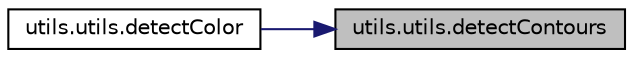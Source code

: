 digraph "utils.utils.detectContours"
{
 // LATEX_PDF_SIZE
  edge [fontname="Helvetica",fontsize="10",labelfontname="Helvetica",labelfontsize="10"];
  node [fontname="Helvetica",fontsize="10",shape=record];
  rankdir="RL";
  Node1 [label="utils.utils.detectContours",height=0.2,width=0.4,color="black", fillcolor="grey75", style="filled", fontcolor="black",tooltip=" "];
  Node1 -> Node2 [dir="back",color="midnightblue",fontsize="10",style="solid",fontname="Helvetica"];
  Node2 [label="utils.utils.detectColor",height=0.2,width=0.4,color="black", fillcolor="white", style="filled",URL="$classutils_1_1utils.html#a2ca392335697b273ae405a44f46b14c8",tooltip=" "];
}
